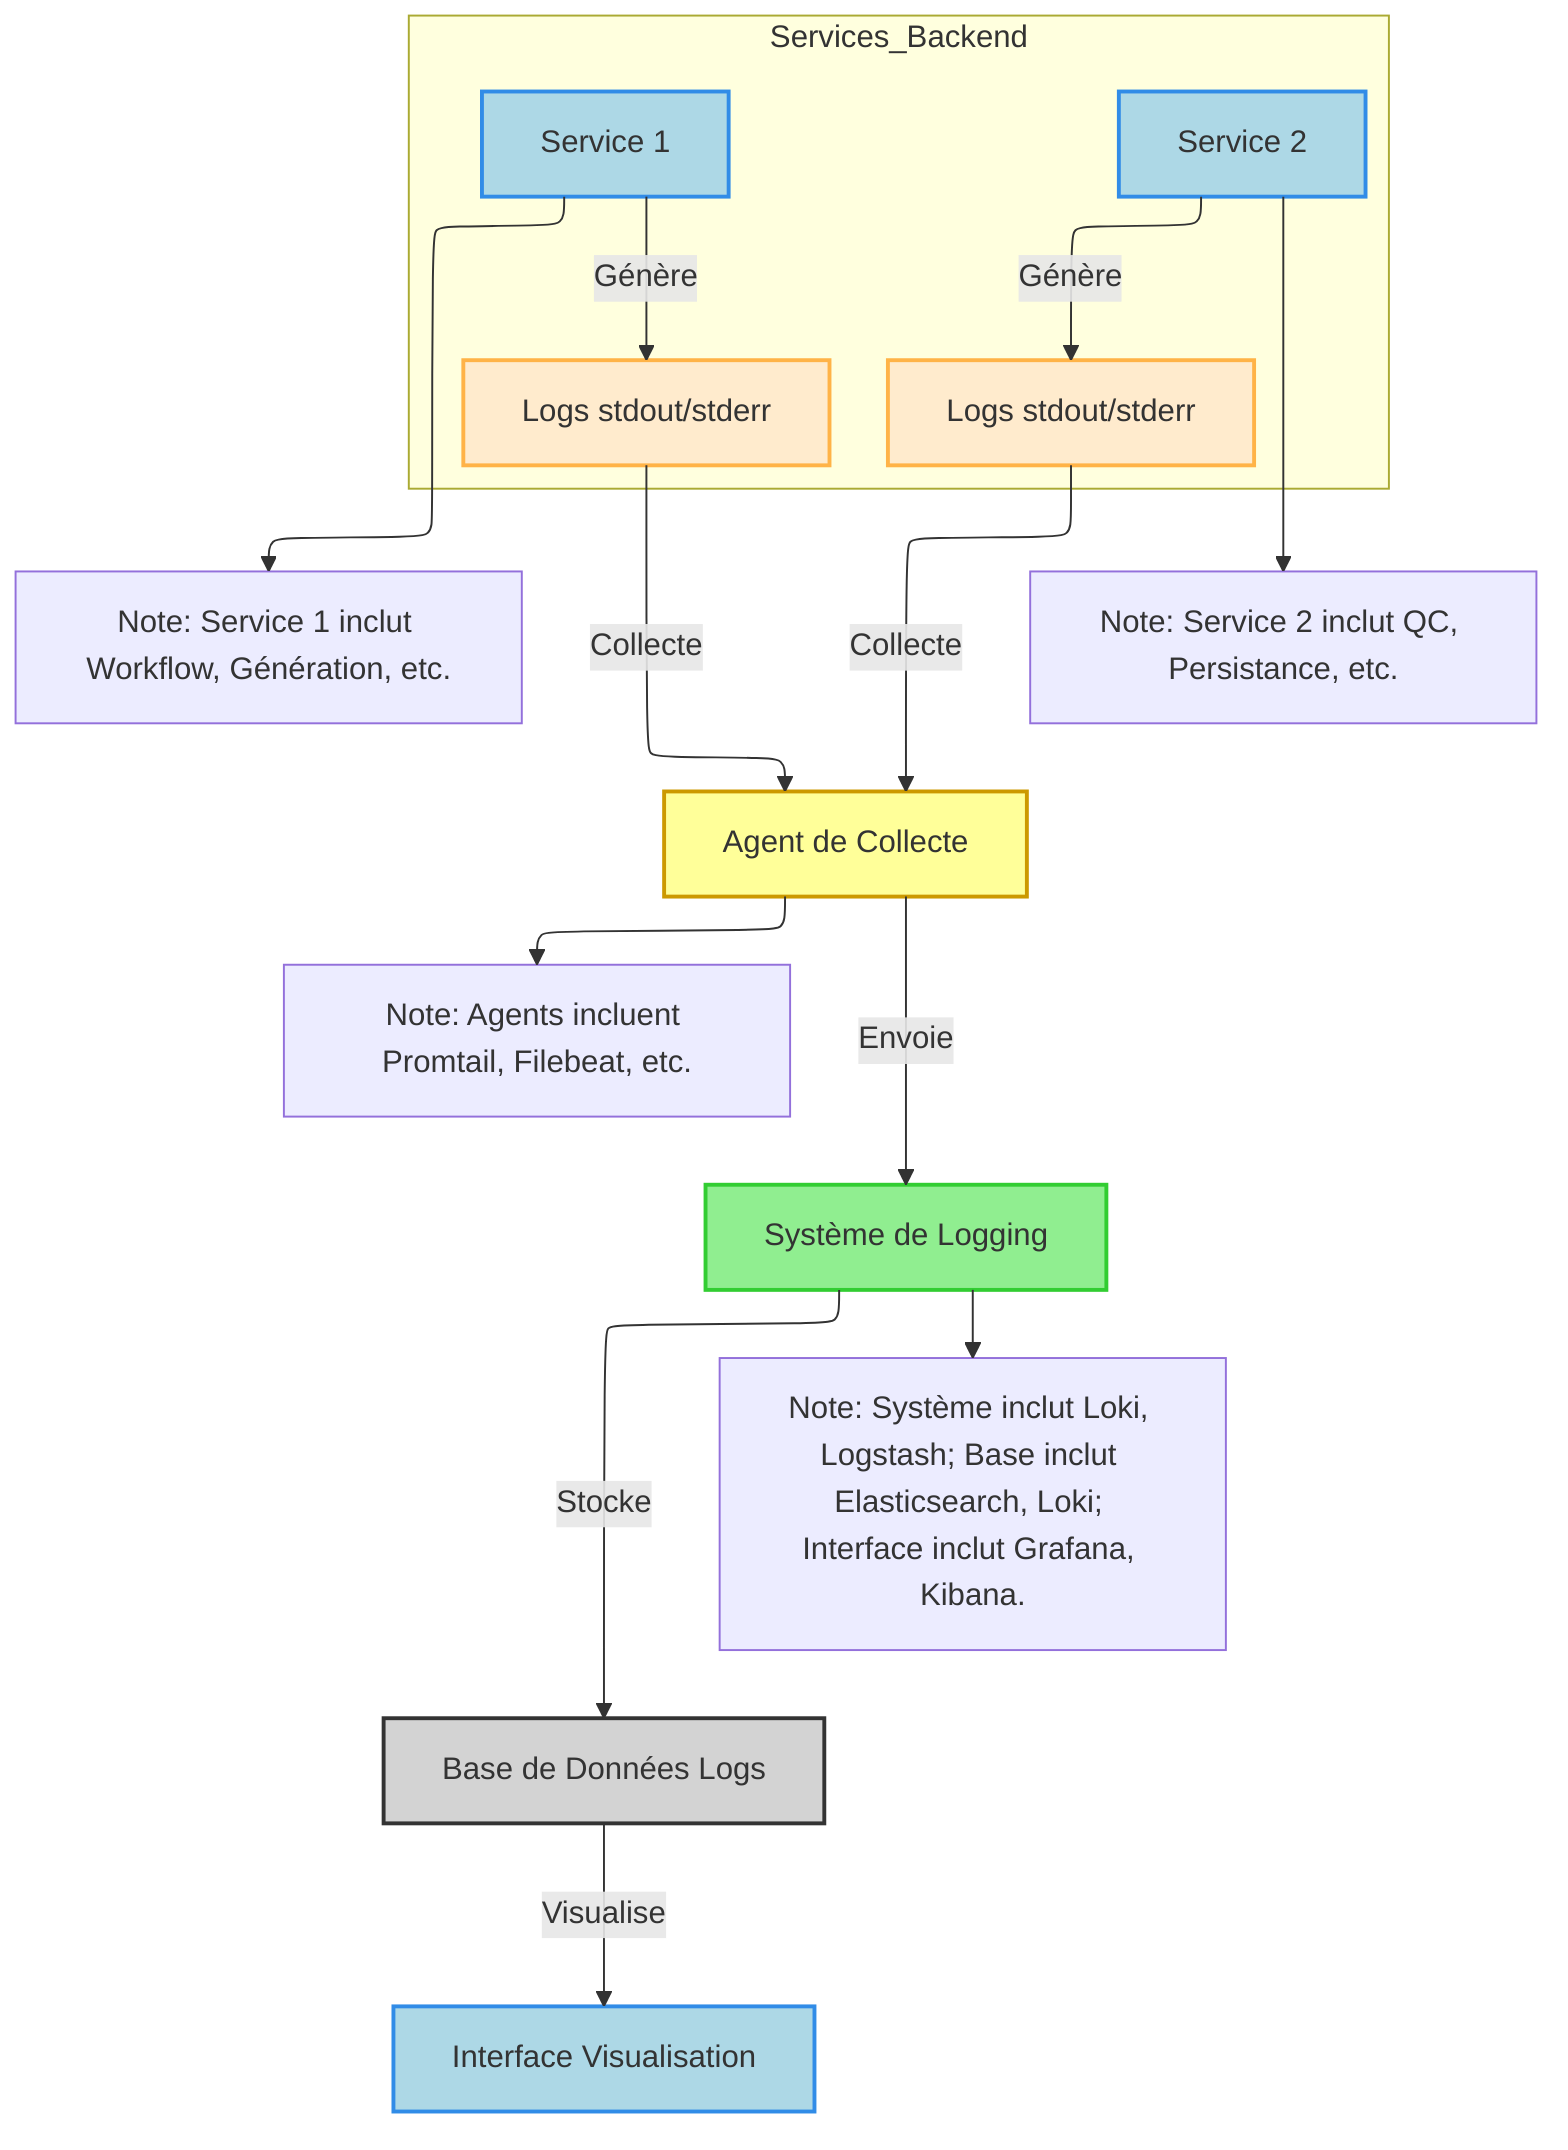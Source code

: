 ---
config:
  layout: elk
---
flowchart TD
 subgraph Services_Backend["Services_Backend"]
        L1["Logs stdout/stderr"]
        SVC1["Service 1"]
        L2["Logs stdout/stderr"]
        SVC2["Service 2"]
  end
    SVC1 -- Génère --> L1
    SVC2 -- Génère --> L2
    L1 -- Collecte --> AG["Agent de Collecte"]
    L2 -- Collecte --> AG
    AG -- Envoie --> LS["Système de Logging"]
    LS -- Stocke --> DB_LOGS["Base de Données Logs"]
    DB_LOGS -- Visualise --> UI_LOGS["Interface Visualisation"]
    SVC1 --> note1["Note: Service 1 inclut Workflow, Génération, etc."]
    SVC2 --> note2["Note: Service 2 inclut QC, Persistance, etc."]
    AG --> note3["Note: Agents incluent Promtail, Filebeat, etc."]
    LS --> note4["Note: Système inclut Loki, Logstash; Base inclut Elasticsearch, Loki; Interface inclut Grafana, Kibana."]
     SVC1:::service
     L1:::logSource
     SVC2:::service
     L2:::logSource
     AG:::agent
     LS:::loggingSystem
     DB_LOGS:::logDB
     UI_LOGS:::ui
    classDef service fill:#add8e6,stroke:#318ce7,stroke-width:2px
    classDef logSource fill:#ffebcd,stroke:#ffb347,stroke-width:2px
    classDef agent fill:#ffff99,stroke:#cc9900,stroke-width:2px
    classDef loggingSystem fill:#90ee90,stroke:#32cd32,stroke-width:2px
    classDef logDB fill:#d3d3d3,stroke:#333,stroke-width:2px
    classDef ui fill:#add8e6,stroke:#318ce7,stroke-width:2px